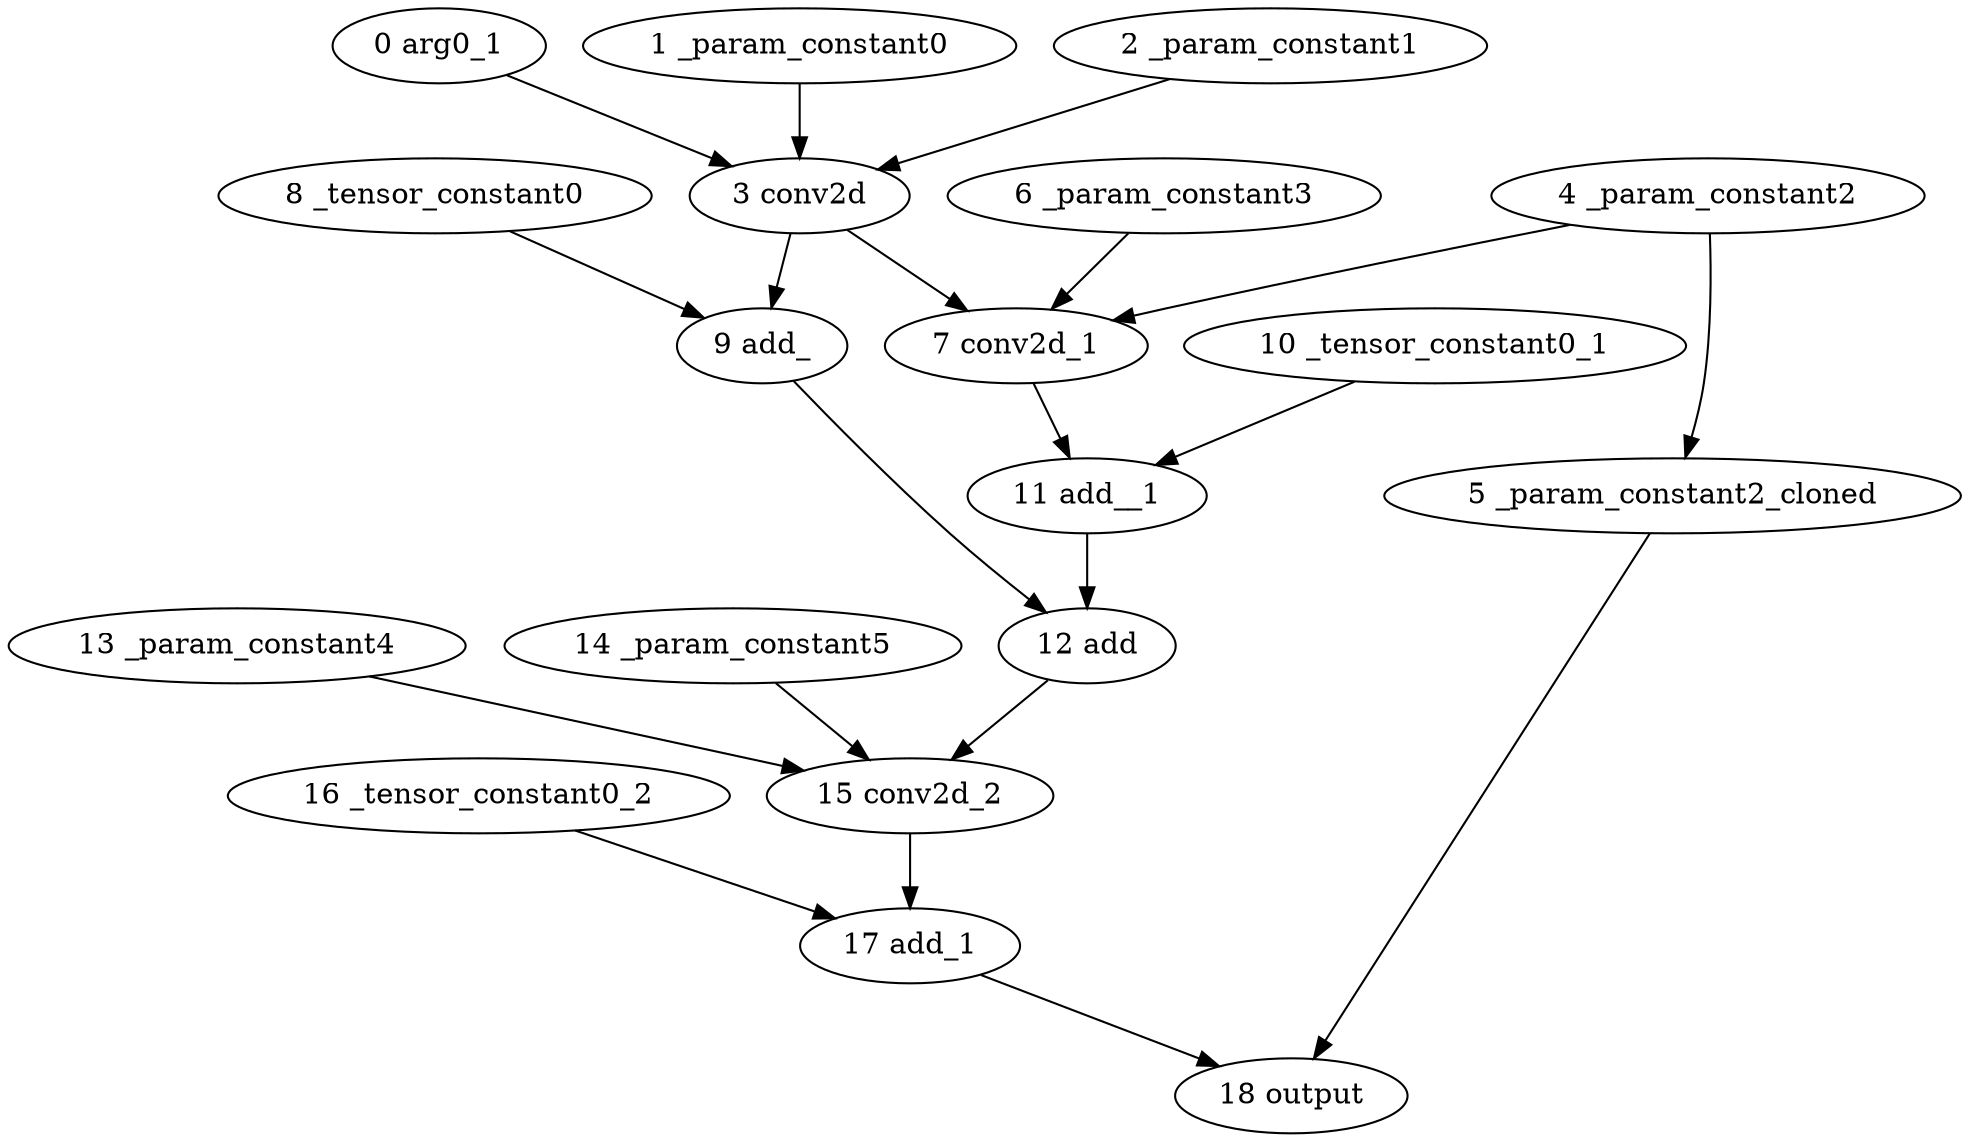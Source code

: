 strict digraph  {
"0 arg0_1" [id=0, type=input];
"1 _param_constant0" [id=1, type=get_attr];
"2 _param_constant1" [id=2, type=get_attr];
"3 conv2d" [id=3, type=conv2d];
"4 _param_constant2" [id=4, type=get_attr];
"5 _param_constant2_cloned" [id=5, type=clone];
"6 _param_constant3" [id=6, type=get_attr];
"7 conv2d_1" [id=7, type=conv2d];
"8 _tensor_constant0" [id=8, type=get_attr];
"9 add_" [id=9, type=add_];
"10 _tensor_constant0_1" [id=10, type=get_attr];
"11 add__1" [id=11, type=add_];
"12 add" [id=12, type=add];
"13 _param_constant4" [id=13, type=get_attr];
"14 _param_constant5" [id=14, type=get_attr];
"15 conv2d_2" [id=15, type=conv2d];
"16 _tensor_constant0_2" [id=16, type=get_attr];
"17 add_1" [id=17, type=add];
"18 output" [id=18, type=output];
"0 arg0_1" -> "3 conv2d";
"1 _param_constant0" -> "3 conv2d";
"2 _param_constant1" -> "3 conv2d";
"3 conv2d" -> "7 conv2d_1";
"3 conv2d" -> "9 add_";
"4 _param_constant2" -> "5 _param_constant2_cloned";
"4 _param_constant2" -> "7 conv2d_1";
"5 _param_constant2_cloned" -> "18 output";
"6 _param_constant3" -> "7 conv2d_1";
"7 conv2d_1" -> "11 add__1";
"8 _tensor_constant0" -> "9 add_";
"9 add_" -> "12 add";
"10 _tensor_constant0_1" -> "11 add__1";
"11 add__1" -> "12 add";
"12 add" -> "15 conv2d_2";
"13 _param_constant4" -> "15 conv2d_2";
"14 _param_constant5" -> "15 conv2d_2";
"15 conv2d_2" -> "17 add_1";
"16 _tensor_constant0_2" -> "17 add_1";
"17 add_1" -> "18 output";
}
